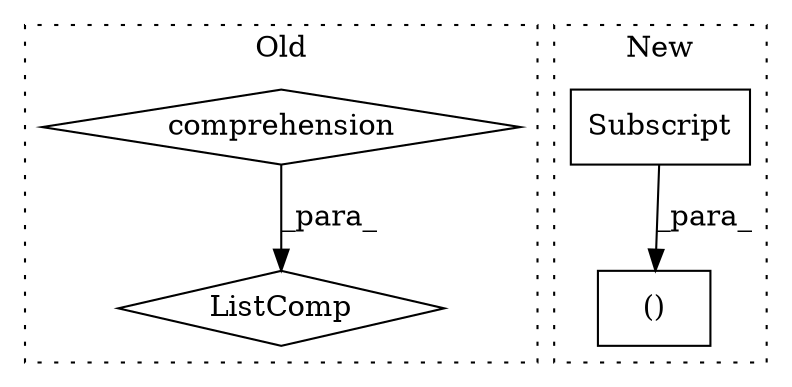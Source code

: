 digraph G {
subgraph cluster0 {
1 [label="ListComp" a="106" s="67671" l="94" shape="diamond"];
3 [label="comprehension" a="45" s="67725" l="3" shape="diamond"];
label = "Old";
style="dotted";
}
subgraph cluster1 {
2 [label="()" a="54" s="67594" l="12" shape="box"];
4 [label="Subscript" a="63" s="67596,0" l="10,0" shape="box"];
label = "New";
style="dotted";
}
3 -> 1 [label="_para_"];
4 -> 2 [label="_para_"];
}